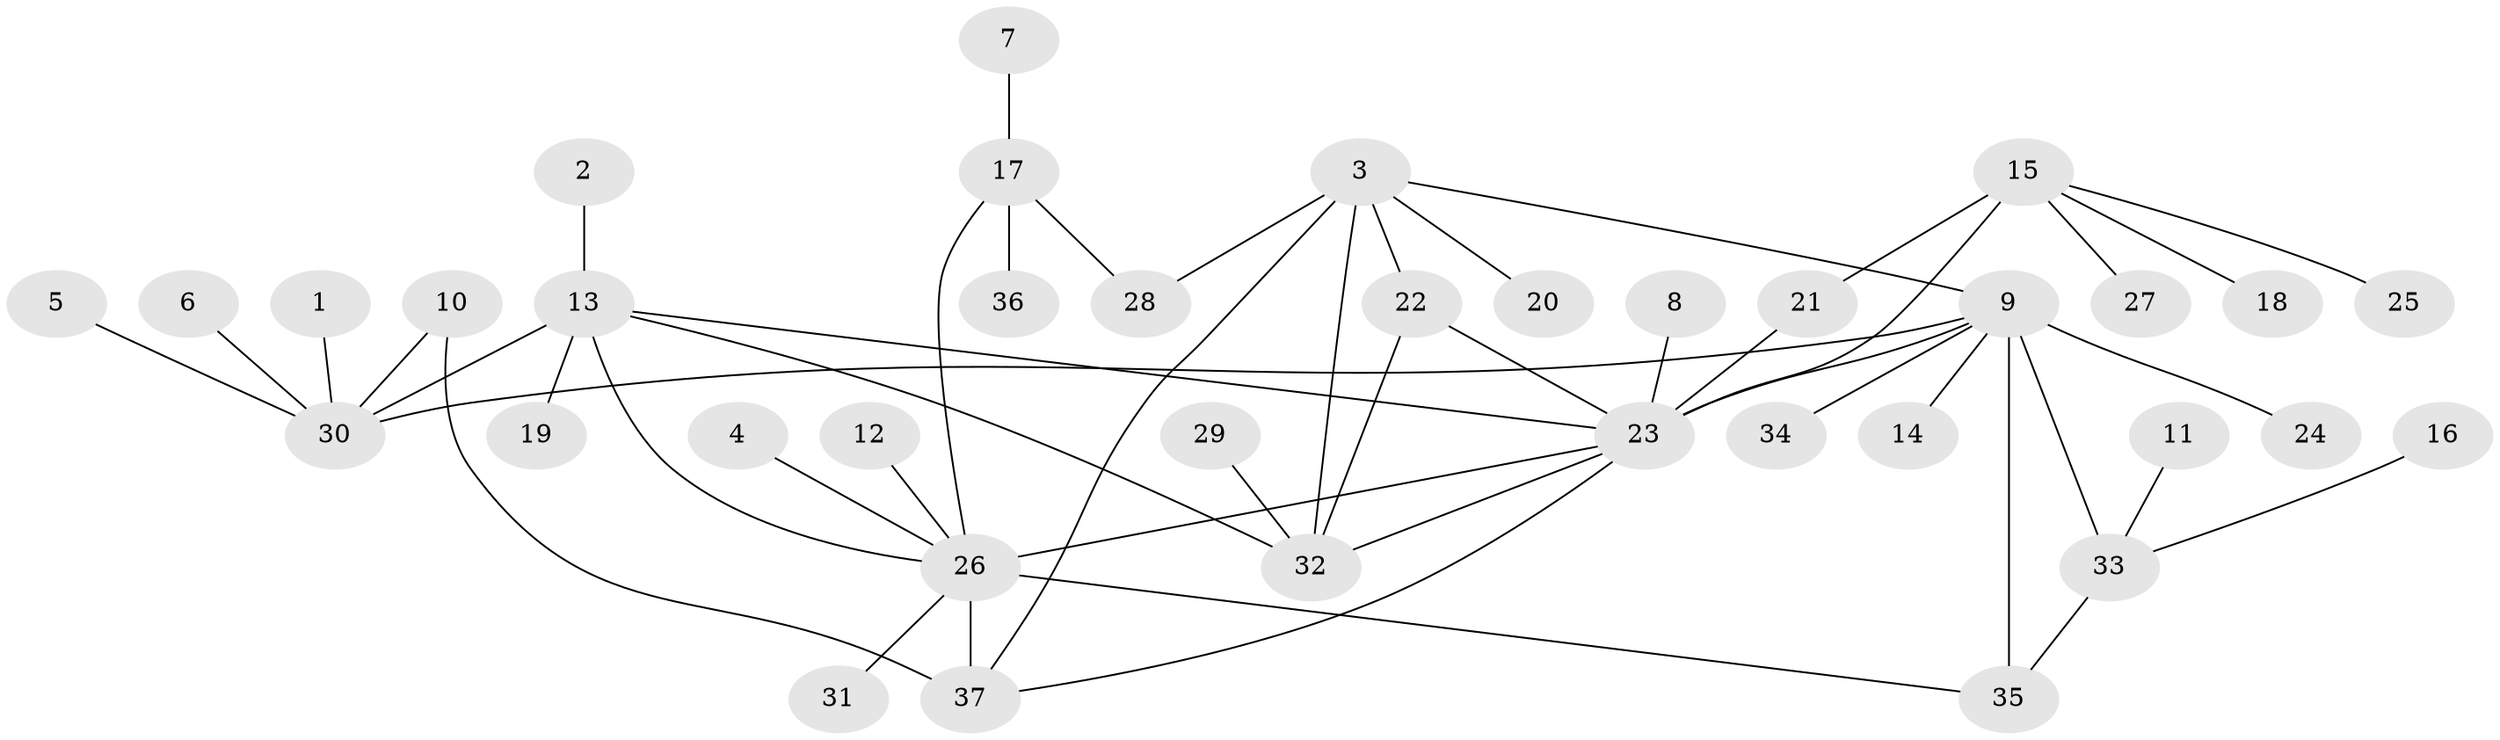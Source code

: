 // original degree distribution, {8: 0.03260869565217391, 7: 0.043478260869565216, 4: 0.05434782608695652, 5: 0.043478260869565216, 11: 0.010869565217391304, 12: 0.021739130434782608, 3: 0.06521739130434782, 6: 0.021739130434782608, 1: 0.5978260869565217, 2: 0.10869565217391304}
// Generated by graph-tools (version 1.1) at 2025/37/03/04/25 23:37:35]
// undirected, 37 vertices, 49 edges
graph export_dot {
  node [color=gray90,style=filled];
  1;
  2;
  3;
  4;
  5;
  6;
  7;
  8;
  9;
  10;
  11;
  12;
  13;
  14;
  15;
  16;
  17;
  18;
  19;
  20;
  21;
  22;
  23;
  24;
  25;
  26;
  27;
  28;
  29;
  30;
  31;
  32;
  33;
  34;
  35;
  36;
  37;
  1 -- 30 [weight=1.0];
  2 -- 13 [weight=1.0];
  3 -- 9 [weight=1.0];
  3 -- 20 [weight=1.0];
  3 -- 22 [weight=2.0];
  3 -- 28 [weight=1.0];
  3 -- 32 [weight=2.0];
  3 -- 37 [weight=1.0];
  4 -- 26 [weight=1.0];
  5 -- 30 [weight=1.0];
  6 -- 30 [weight=1.0];
  7 -- 17 [weight=1.0];
  8 -- 23 [weight=1.0];
  9 -- 14 [weight=1.0];
  9 -- 23 [weight=1.0];
  9 -- 24 [weight=1.0];
  9 -- 30 [weight=1.0];
  9 -- 33 [weight=1.0];
  9 -- 34 [weight=1.0];
  9 -- 35 [weight=2.0];
  10 -- 30 [weight=1.0];
  10 -- 37 [weight=1.0];
  11 -- 33 [weight=1.0];
  12 -- 26 [weight=1.0];
  13 -- 19 [weight=1.0];
  13 -- 23 [weight=1.0];
  13 -- 26 [weight=1.0];
  13 -- 30 [weight=3.0];
  13 -- 32 [weight=1.0];
  15 -- 18 [weight=1.0];
  15 -- 21 [weight=1.0];
  15 -- 23 [weight=2.0];
  15 -- 25 [weight=1.0];
  15 -- 27 [weight=1.0];
  16 -- 33 [weight=1.0];
  17 -- 26 [weight=1.0];
  17 -- 28 [weight=1.0];
  17 -- 36 [weight=1.0];
  21 -- 23 [weight=2.0];
  22 -- 23 [weight=1.0];
  22 -- 32 [weight=1.0];
  23 -- 26 [weight=1.0];
  23 -- 32 [weight=1.0];
  23 -- 37 [weight=1.0];
  26 -- 31 [weight=1.0];
  26 -- 35 [weight=1.0];
  26 -- 37 [weight=3.0];
  29 -- 32 [weight=1.0];
  33 -- 35 [weight=2.0];
}
